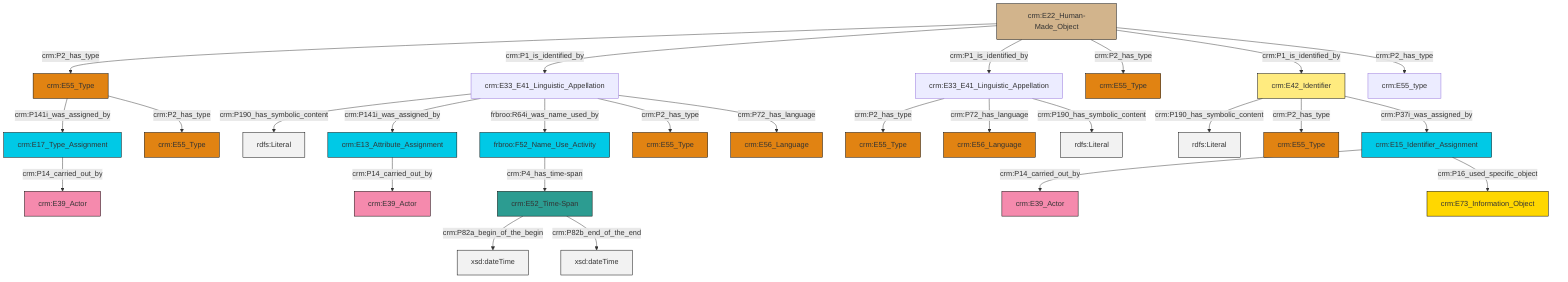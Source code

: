 graph TD
classDef Literal fill:#f2f2f2,stroke:#000000;
classDef CRM_Entity fill:#FFFFFF,stroke:#000000;
classDef Temporal_Entity fill:#00C9E6, stroke:#000000;
classDef Type fill:#E18312, stroke:#000000;
classDef Time-Span fill:#2C9C91, stroke:#000000;
classDef Appellation fill:#FFEB7F, stroke:#000000;
classDef Place fill:#008836, stroke:#000000;
classDef Persistent_Item fill:#B266B2, stroke:#000000;
classDef Conceptual_Object fill:#FFD700, stroke:#000000;
classDef Physical_Thing fill:#D2B48C, stroke:#000000;
classDef Actor fill:#f58aad, stroke:#000000;
classDef PC_Classes fill:#4ce600, stroke:#000000;
classDef Multi fill:#cccccc,stroke:#000000;

0["crm:E22_Human-Made_Object"]:::Physical_Thing -->|crm:P2_has_type| 1["crm:E55_Type"]:::Type
0["crm:E22_Human-Made_Object"]:::Physical_Thing -->|crm:P1_is_identified_by| 2["crm:E33_E41_Linguistic_Appellation"]:::Default
2["crm:E33_E41_Linguistic_Appellation"]:::Default -->|crm:P190_has_symbolic_content| 3[rdfs:Literal]:::Literal
12["crm:E33_E41_Linguistic_Appellation"]:::Default -->|crm:P2_has_type| 13["crm:E55_Type"]:::Type
18["frbroo:F52_Name_Use_Activity"]:::Temporal_Entity -->|crm:P4_has_time-span| 4["crm:E52_Time-Span"]:::Time-Span
0["crm:E22_Human-Made_Object"]:::Physical_Thing -->|crm:P1_is_identified_by| 12["crm:E33_E41_Linguistic_Appellation"]:::Default
20["crm:E13_Attribute_Assignment"]:::Temporal_Entity -->|crm:P14_carried_out_by| 21["crm:E39_Actor"]:::Actor
0["crm:E22_Human-Made_Object"]:::Physical_Thing -->|crm:P2_has_type| 14["crm:E55_Type"]:::Type
2["crm:E33_E41_Linguistic_Appellation"]:::Default -->|crm:P141i_was_assigned_by| 20["crm:E13_Attribute_Assignment"]:::Temporal_Entity
12["crm:E33_E41_Linguistic_Appellation"]:::Default -->|crm:P72_has_language| 8["crm:E56_Language"]:::Type
12["crm:E33_E41_Linguistic_Appellation"]:::Default -->|crm:P190_has_symbolic_content| 30[rdfs:Literal]:::Literal
25["crm:E17_Type_Assignment"]:::Temporal_Entity -->|crm:P14_carried_out_by| 31["crm:E39_Actor"]:::Actor
33["crm:E42_Identifier"]:::Appellation -->|crm:P190_has_symbolic_content| 34[rdfs:Literal]:::Literal
1["crm:E55_Type"]:::Type -->|crm:P141i_was_assigned_by| 25["crm:E17_Type_Assignment"]:::Temporal_Entity
0["crm:E22_Human-Made_Object"]:::Physical_Thing -->|crm:P1_is_identified_by| 33["crm:E42_Identifier"]:::Appellation
4["crm:E52_Time-Span"]:::Time-Span -->|crm:P82a_begin_of_the_begin| 43[xsd:dateTime]:::Literal
35["crm:E15_Identifier_Assignment"]:::Temporal_Entity -->|crm:P14_carried_out_by| 28["crm:E39_Actor"]:::Actor
2["crm:E33_E41_Linguistic_Appellation"]:::Default -->|frbroo:R64i_was_name_used_by| 18["frbroo:F52_Name_Use_Activity"]:::Temporal_Entity
33["crm:E42_Identifier"]:::Appellation -->|crm:P2_has_type| 41["crm:E55_Type"]:::Type
4["crm:E52_Time-Span"]:::Time-Span -->|crm:P82b_end_of_the_end| 45[xsd:dateTime]:::Literal
35["crm:E15_Identifier_Assignment"]:::Temporal_Entity -->|crm:P16_used_specific_object| 10["crm:E73_Information_Object"]:::Conceptual_Object
2["crm:E33_E41_Linguistic_Appellation"]:::Default -->|crm:P2_has_type| 6["crm:E55_Type"]:::Type
1["crm:E55_Type"]:::Type -->|crm:P2_has_type| 16["crm:E55_Type"]:::Type
0["crm:E22_Human-Made_Object"]:::Physical_Thing -->|crm:P2_has_type| 39["crm:E55_type"]:::Default
33["crm:E42_Identifier"]:::Appellation -->|crm:P37i_was_assigned_by| 35["crm:E15_Identifier_Assignment"]:::Temporal_Entity
2["crm:E33_E41_Linguistic_Appellation"]:::Default -->|crm:P72_has_language| 23["crm:E56_Language"]:::Type
